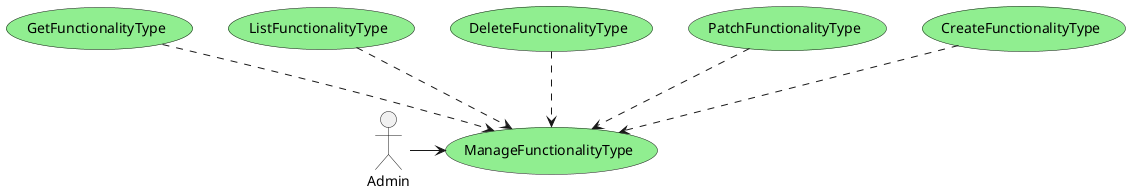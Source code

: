 @startuml Use Case

actor Admin

usecase ManageFunctionalityType #LightGreen
usecase CreateFunctionalityType #LightGreen
usecase PatchFunctionalityType #LightGreen
usecase DeleteFunctionalityType #LightGreen
usecase ListFunctionalityType #LightGreen
usecase GetFunctionalityType #LightGreen

Admin -r-> (ManageFunctionalityType) 
(ManageFunctionalityType) <.u. (CreateFunctionalityType) 
(ManageFunctionalityType) <.u. (PatchFunctionalityType) 
(ManageFunctionalityType) <.u. (DeleteFunctionalityType) 
(ManageFunctionalityType) <.u. (ListFunctionalityType) 
(ManageFunctionalityType) <.u. (GetFunctionalityType) 

@enduml